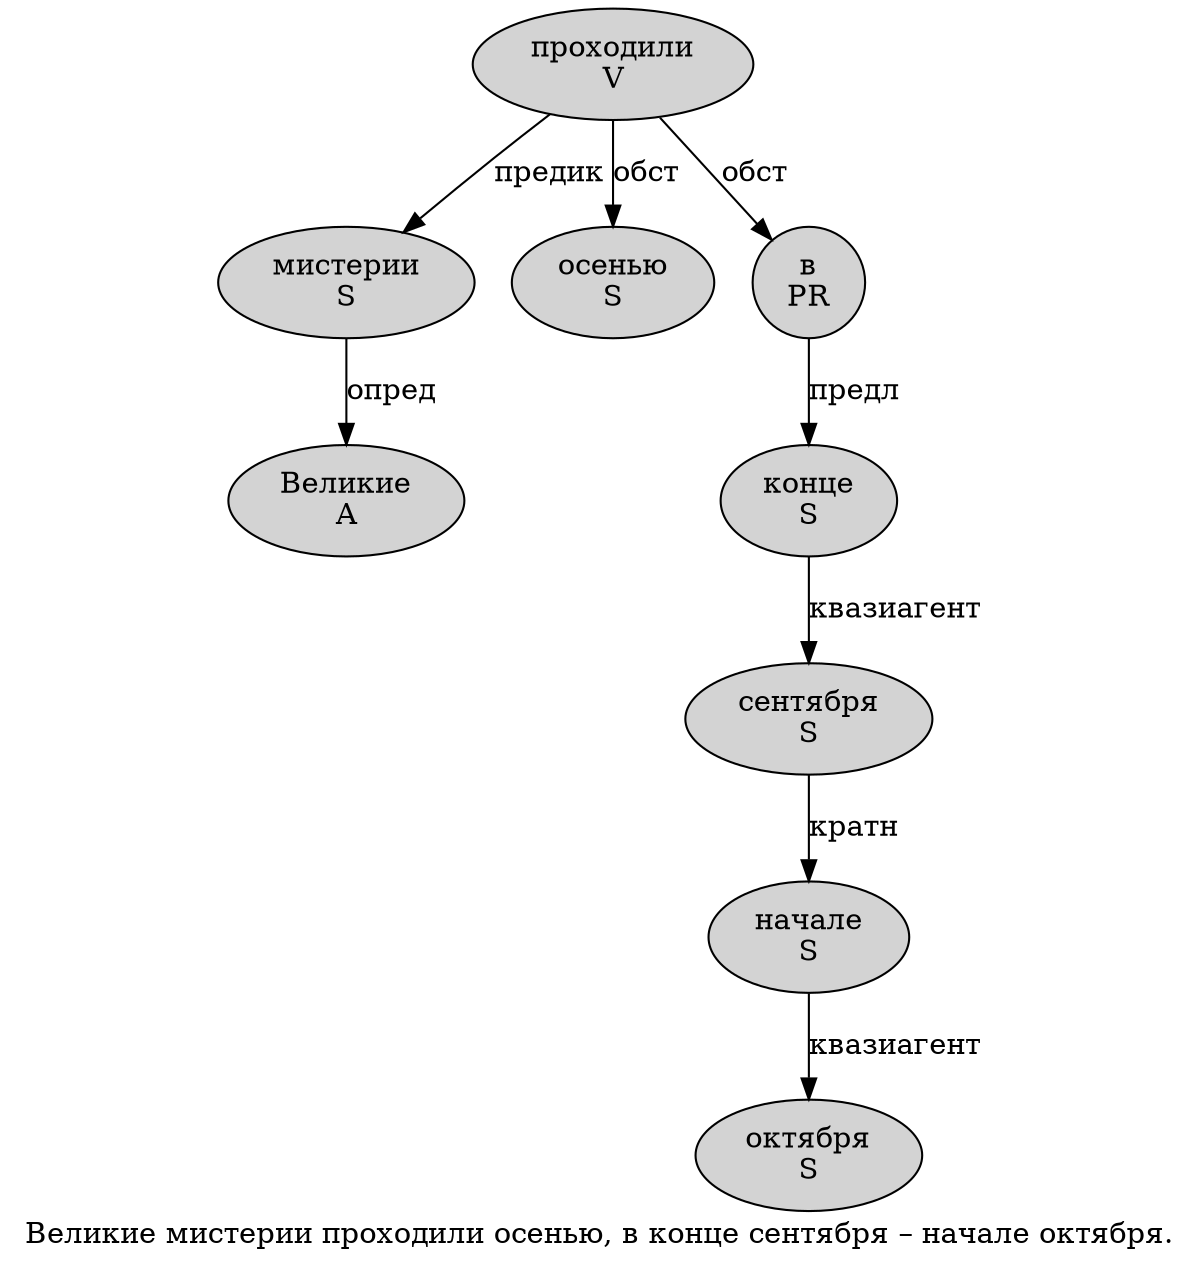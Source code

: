 digraph SENTENCE_1092 {
	graph [label="Великие мистерии проходили осенью, в конце сентября – начале октября."]
	node [style=filled]
		0 [label="Великие
A" color="" fillcolor=lightgray penwidth=1 shape=ellipse]
		1 [label="мистерии
S" color="" fillcolor=lightgray penwidth=1 shape=ellipse]
		2 [label="проходили
V" color="" fillcolor=lightgray penwidth=1 shape=ellipse]
		3 [label="осенью
S" color="" fillcolor=lightgray penwidth=1 shape=ellipse]
		5 [label="в
PR" color="" fillcolor=lightgray penwidth=1 shape=ellipse]
		6 [label="конце
S" color="" fillcolor=lightgray penwidth=1 shape=ellipse]
		7 [label="сентября
S" color="" fillcolor=lightgray penwidth=1 shape=ellipse]
		9 [label="начале
S" color="" fillcolor=lightgray penwidth=1 shape=ellipse]
		10 [label="октября
S" color="" fillcolor=lightgray penwidth=1 shape=ellipse]
			9 -> 10 [label="квазиагент"]
			7 -> 9 [label="кратн"]
			6 -> 7 [label="квазиагент"]
			1 -> 0 [label="опред"]
			2 -> 1 [label="предик"]
			2 -> 3 [label="обст"]
			2 -> 5 [label="обст"]
			5 -> 6 [label="предл"]
}